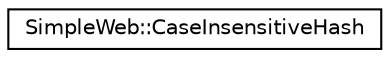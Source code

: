 digraph "Graphical Class Hierarchy"
{
  edge [fontname="Helvetica",fontsize="10",labelfontname="Helvetica",labelfontsize="10"];
  node [fontname="Helvetica",fontsize="10",shape=record];
  rankdir="LR";
  Node1 [label="SimpleWeb::CaseInsensitiveHash",height=0.2,width=0.4,color="black", fillcolor="white", style="filled",URL="$classSimpleWeb_1_1CaseInsensitiveHash.html"];
}
